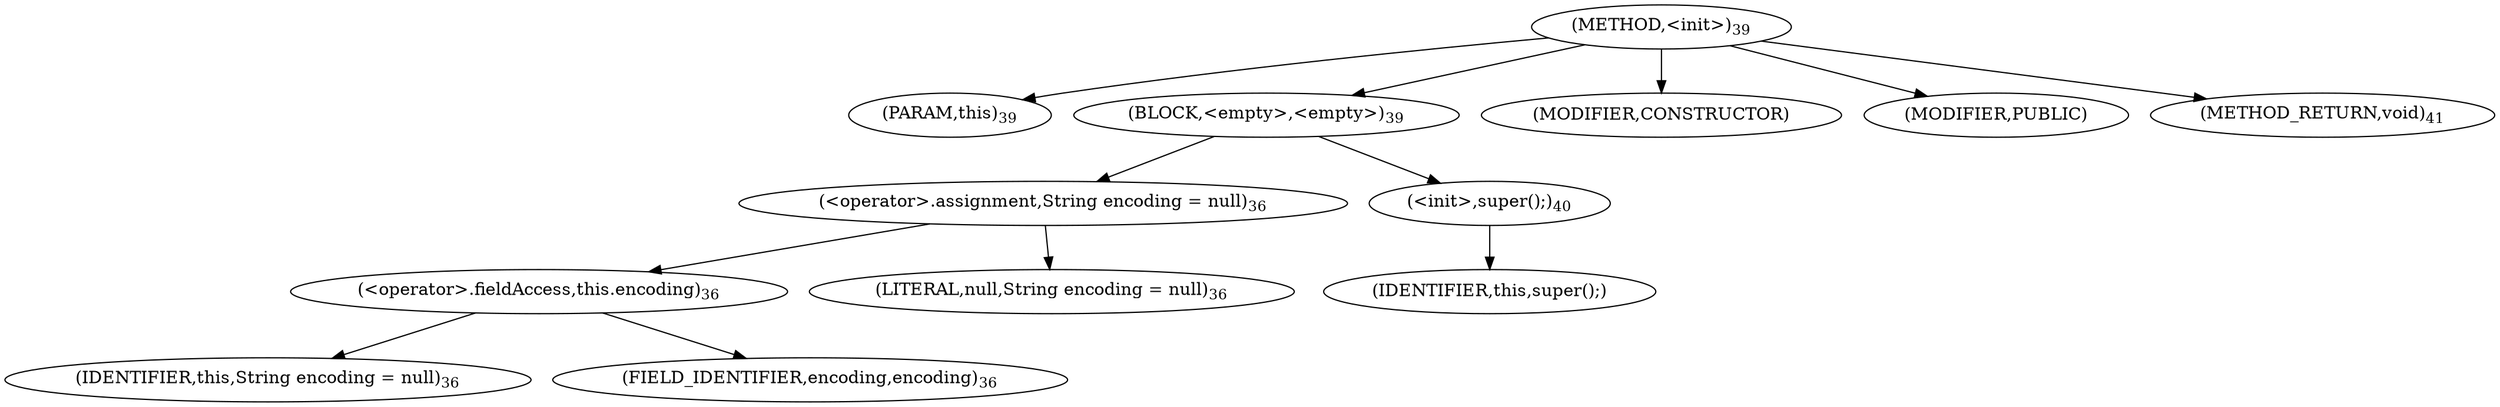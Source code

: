digraph "&lt;init&gt;" {  
"45" [label = <(METHOD,&lt;init&gt;)<SUB>39</SUB>> ]
"4" [label = <(PARAM,this)<SUB>39</SUB>> ]
"46" [label = <(BLOCK,&lt;empty&gt;,&lt;empty&gt;)<SUB>39</SUB>> ]
"47" [label = <(&lt;operator&gt;.assignment,String encoding = null)<SUB>36</SUB>> ]
"48" [label = <(&lt;operator&gt;.fieldAccess,this.encoding)<SUB>36</SUB>> ]
"49" [label = <(IDENTIFIER,this,String encoding = null)<SUB>36</SUB>> ]
"50" [label = <(FIELD_IDENTIFIER,encoding,encoding)<SUB>36</SUB>> ]
"51" [label = <(LITERAL,null,String encoding = null)<SUB>36</SUB>> ]
"52" [label = <(&lt;init&gt;,super();)<SUB>40</SUB>> ]
"3" [label = <(IDENTIFIER,this,super();)> ]
"53" [label = <(MODIFIER,CONSTRUCTOR)> ]
"54" [label = <(MODIFIER,PUBLIC)> ]
"55" [label = <(METHOD_RETURN,void)<SUB>41</SUB>> ]
  "45" -> "4" 
  "45" -> "46" 
  "45" -> "53" 
  "45" -> "54" 
  "45" -> "55" 
  "46" -> "47" 
  "46" -> "52" 
  "47" -> "48" 
  "47" -> "51" 
  "48" -> "49" 
  "48" -> "50" 
  "52" -> "3" 
}
